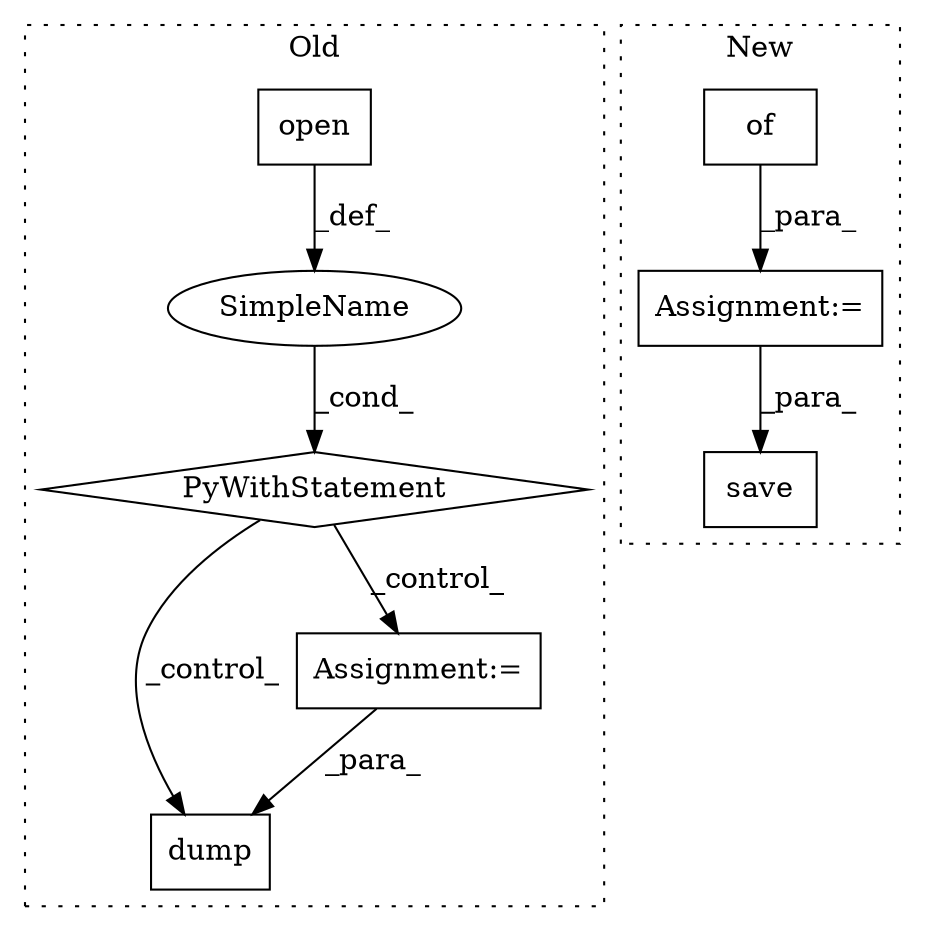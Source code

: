 digraph G {
subgraph cluster0 {
1 [label="dump" a="32" s="1448,1472" l="5,1" shape="box"];
3 [label="SimpleName" a="42" s="" l="" shape="ellipse"];
4 [label="PyWithStatement" a="104" s="1391,1415" l="10,2" shape="diamond"];
5 [label="Assignment:=" a="7" s="1432" l="1" shape="box"];
7 [label="open" a="32" s="1401,1414" l="5,1" shape="box"];
label = "Old";
style="dotted";
}
subgraph cluster1 {
2 [label="of" a="32" s="1412" l="4" shape="box"];
6 [label="Assignment:=" a="7" s="1407" l="1" shape="box"];
8 [label="save" a="32" s="1428,1450" l="5,1" shape="box"];
label = "New";
style="dotted";
}
2 -> 6 [label="_para_"];
3 -> 4 [label="_cond_"];
4 -> 5 [label="_control_"];
4 -> 1 [label="_control_"];
5 -> 1 [label="_para_"];
6 -> 8 [label="_para_"];
7 -> 3 [label="_def_"];
}